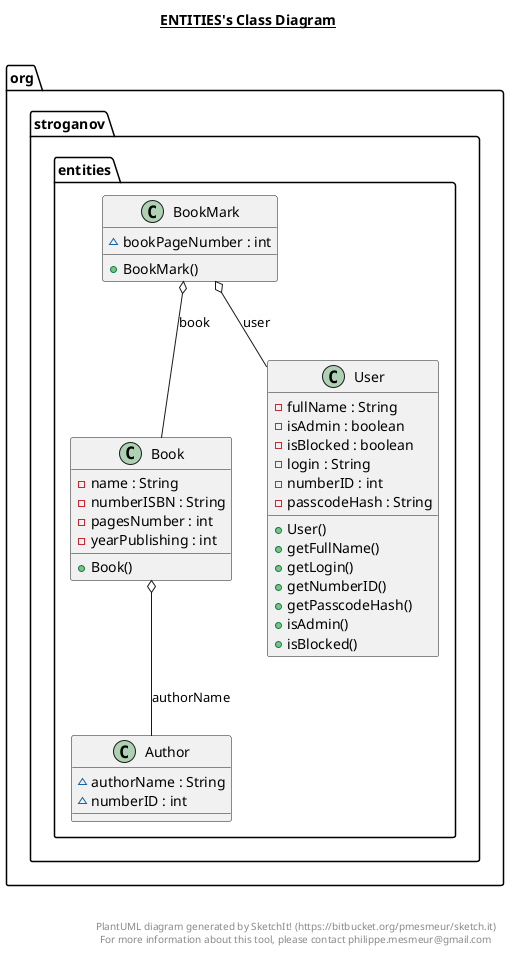 @startuml

title __ENTITIES's Class Diagram__\n

  namespace org.stroganov {
    namespace entities {
      class org.stroganov.entities.Author {
          ~ authorName : String
          ~ numberID : int
      }
    }
  }
  

  namespace org.stroganov {
    namespace entities {
      class org.stroganov.entities.Book {
          - name : String
          - numberISBN : String
          - pagesNumber : int
          - yearPublishing : int
          + Book()
      }
    }
  }
  

  namespace org.stroganov {
    namespace entities {
      class org.stroganov.entities.BookMark {
          ~ bookPageNumber : int
          + BookMark()
      }
    }
  }
  

  namespace org.stroganov {
    namespace entities {
      class org.stroganov.entities.User {
          - fullName : String
          - isAdmin : boolean
          - isBlocked : boolean
          - login : String
          - numberID : int
          - passcodeHash : String
          + User()
          + getFullName()
          + getLogin()
          + getNumberID()
          + getPasscodeHash()
          + isAdmin()
          + isBlocked()
      }
    }
  }
  

  org.stroganov.entities.Book o-- org.stroganov.entities.Author : authorName
  org.stroganov.entities.BookMark o-- org.stroganov.entities.Book : book
  org.stroganov.entities.BookMark o-- org.stroganov.entities.User : user


right footer


PlantUML diagram generated by SketchIt! (https://bitbucket.org/pmesmeur/sketch.it)
For more information about this tool, please contact philippe.mesmeur@gmail.com
endfooter

@enduml
